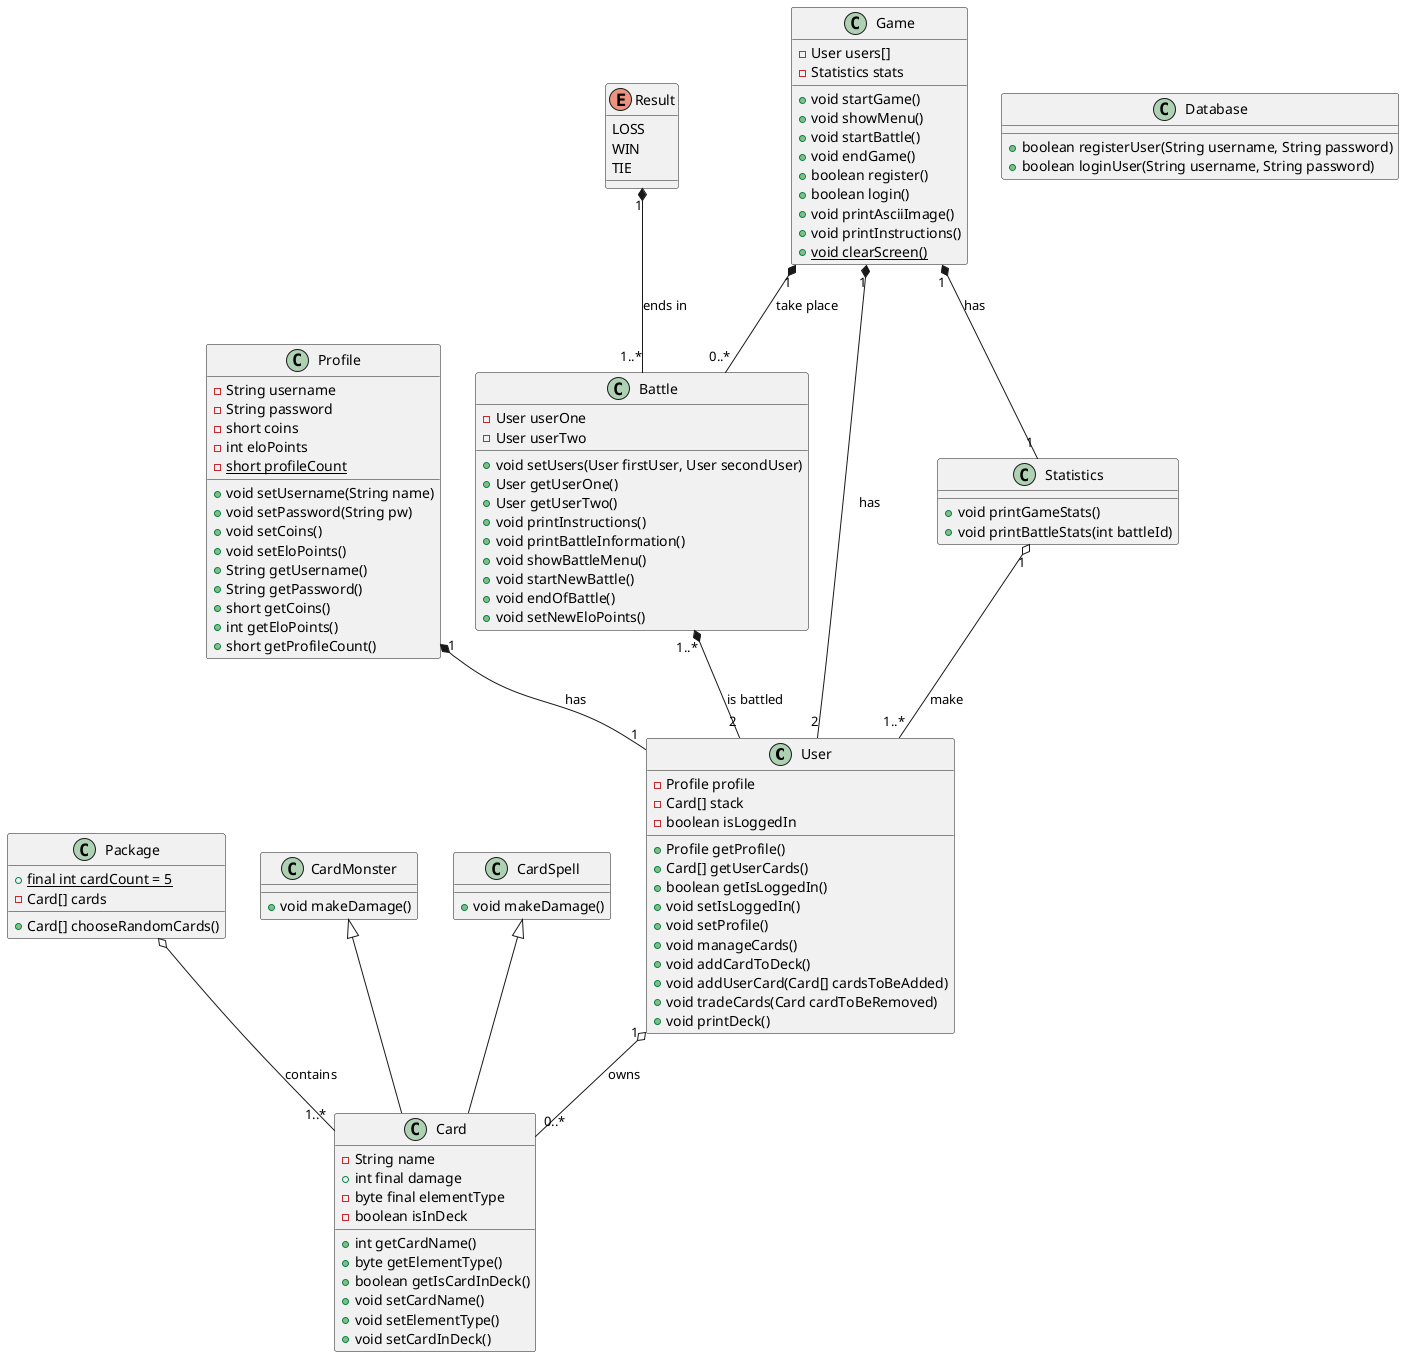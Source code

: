 @startuml
class User
{
    -Profile profile
    -Card[] stack
    -boolean isLoggedIn
    +Profile getProfile()
    +Card[] getUserCards()
    +boolean getIsLoggedIn()
    +void setIsLoggedIn()
    +void setProfile()
    +void manageCards()
    +void addCardToDeck()
    +void addUserCard(Card[] cardsToBeAdded)
    +void tradeCards(Card cardToBeRemoved)
    +void printDeck()
}
class Profile
{
    -String username
    -String password
    -short coins
    -int eloPoints
    -{static} short profileCount
    +void setUsername(String name)
    +void setPassword(String pw)
    +void setCoins()
    +void setEloPoints()
    +String getUsername()
    +String getPassword()
    +short getCoins()
    +int getEloPoints()
    +short getProfileCount()
}
enum Result
{
    LOSS
    WIN
    TIE
}
class Package
{
    +{static} final int cardCount = 5
    -Card[] cards
    +Card[] chooseRandomCards()
}
class Card
{
    -String name
    +int final damage
    -byte final elementType
    -boolean isInDeck
    +int getCardName()
    +byte getElementType()
    +boolean getIsCardInDeck()
    +void setCardName()
    +void setElementType()
    +void setCardInDeck()
}
class CardMonster
{
    +void makeDamage()
}
class CardSpell
{
    +void makeDamage()
}
class Battle
{
    -User userOne
    -User userTwo
    +void setUsers(User firstUser, User secondUser)
    +User getUserOne()
    +User getUserTwo()
    +void printInstructions()
    +void printBattleInformation()
    +void showBattleMenu()
    +void startNewBattle()
    +void endOfBattle()
    +void setNewEloPoints()
}
class Game
{
    -User users[]
    -Statistics stats
    +void startGame()
    +void showMenu()
    +void startBattle()
    +void endGame()
    +boolean register()
    +boolean login()
    +void printAsciiImage()
    +void printInstructions()
    +{static} void clearScreen()
}
class Statistics
{
    +void printGameStats()
    +void printBattleStats(int battleId)
}
class Database
{
    +boolean registerUser(String username, String password)
    +boolean loginUser(String username, String password)
}

CardMonster <|-- Card
CardSpell <|-- Card
User "1" o-- "0..*" Card : "owns"
Game "1" *-- "0..*" Battle : "take place"
Game "1" *-- "1" Statistics : "has"
Game "1" *-- "2" User : "has"
Package o-- "1..*" Card : "contains"
Battle "1..*" *-- "2" User : "is battled"
Result "1" *-- "1..*" Battle : "ends in"
Statistics "1" o-- "1..*" User : "make"
Profile "1" *-- "1" User : "has"
@enduml